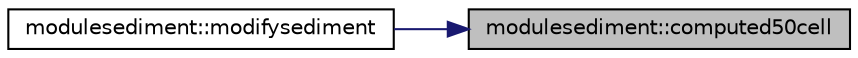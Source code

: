 digraph "modulesediment::computed50cell"
{
 // LATEX_PDF_SIZE
  edge [fontname="Helvetica",fontsize="10",labelfontname="Helvetica",labelfontsize="10"];
  node [fontname="Helvetica",fontsize="10",shape=record];
  rankdir="RL";
  Node1 [label="modulesediment::computed50cell",height=0.2,width=0.4,color="black", fillcolor="grey75", style="filled", fontcolor="black",tooltip=" "];
  Node1 -> Node2 [dir="back",color="midnightblue",fontsize="10",style="solid"];
  Node2 [label="modulesediment::modifysediment",height=0.2,width=0.4,color="black", fillcolor="white", style="filled",URL="$namespacemodulesediment.html#a8bd56ac218e3c51dd03eb2967d7e9398",tooltip=" "];
}
